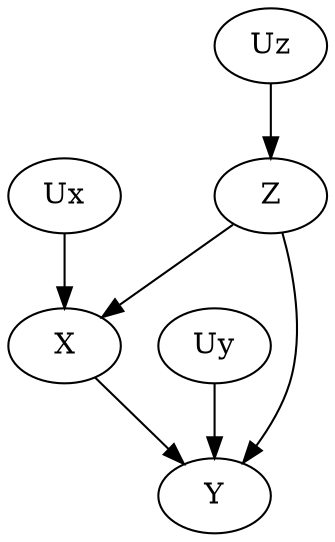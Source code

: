 strict digraph  {
Ux [x="-1", y=1];
X [x="-1", y=0];
Uy [x=1, y=1];
Y [x=1, y=0];
Uz [x=0, y=2];
Z [x=0, y=1];
Ux -> X;
X -> Y;
Uy -> Y;
Uz -> Z;
Z -> X;
Z -> Y;
}
